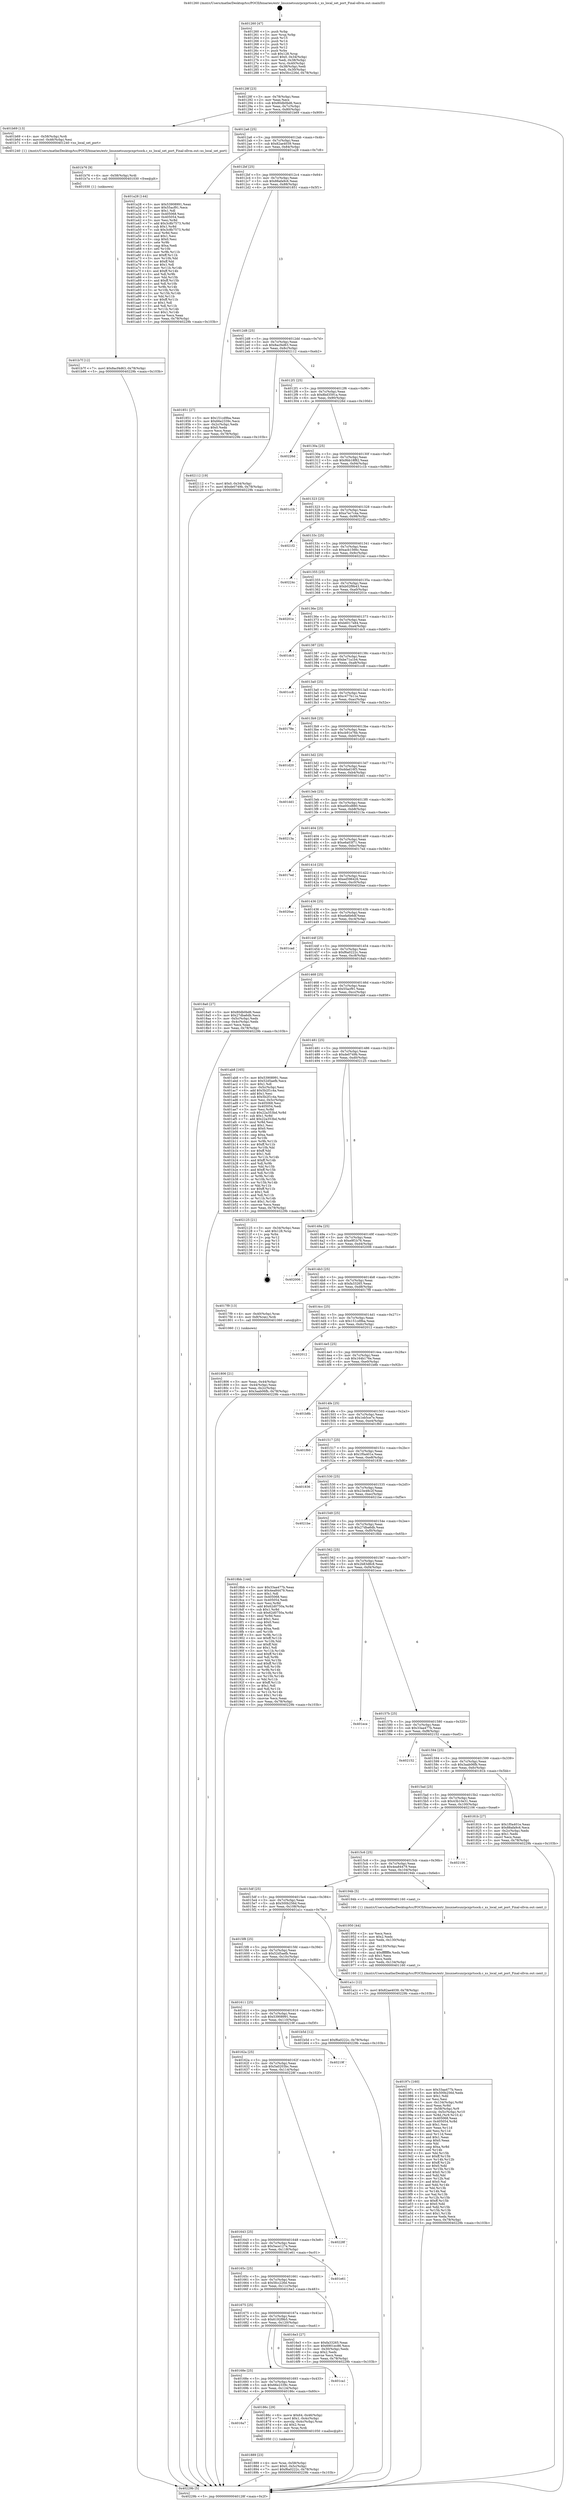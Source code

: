 digraph "0x401260" {
  label = "0x401260 (/mnt/c/Users/mathe/Desktop/tcc/POCII/binaries/extr_linuxnetsunrpcxprtsock.c_xs_local_set_port_Final-ollvm.out::main(0))"
  labelloc = "t"
  node[shape=record]

  Entry [label="",width=0.3,height=0.3,shape=circle,fillcolor=black,style=filled]
  "0x40128f" [label="{
     0x40128f [23]\l
     | [instrs]\l
     &nbsp;&nbsp;0x40128f \<+3\>: mov -0x78(%rbp),%eax\l
     &nbsp;&nbsp;0x401292 \<+2\>: mov %eax,%ecx\l
     &nbsp;&nbsp;0x401294 \<+6\>: sub $0x80db0bd6,%ecx\l
     &nbsp;&nbsp;0x40129a \<+3\>: mov %eax,-0x7c(%rbp)\l
     &nbsp;&nbsp;0x40129d \<+3\>: mov %ecx,-0x80(%rbp)\l
     &nbsp;&nbsp;0x4012a0 \<+6\>: je 0000000000401b69 \<main+0x909\>\l
  }"]
  "0x401b69" [label="{
     0x401b69 [13]\l
     | [instrs]\l
     &nbsp;&nbsp;0x401b69 \<+4\>: mov -0x58(%rbp),%rdi\l
     &nbsp;&nbsp;0x401b6d \<+4\>: movzwl -0x46(%rbp),%esi\l
     &nbsp;&nbsp;0x401b71 \<+5\>: call 0000000000401240 \<xs_local_set_port\>\l
     | [calls]\l
     &nbsp;&nbsp;0x401240 \{1\} (/mnt/c/Users/mathe/Desktop/tcc/POCII/binaries/extr_linuxnetsunrpcxprtsock.c_xs_local_set_port_Final-ollvm.out::xs_local_set_port)\l
  }"]
  "0x4012a6" [label="{
     0x4012a6 [25]\l
     | [instrs]\l
     &nbsp;&nbsp;0x4012a6 \<+5\>: jmp 00000000004012ab \<main+0x4b\>\l
     &nbsp;&nbsp;0x4012ab \<+3\>: mov -0x7c(%rbp),%eax\l
     &nbsp;&nbsp;0x4012ae \<+5\>: sub $0x82ae4039,%eax\l
     &nbsp;&nbsp;0x4012b3 \<+6\>: mov %eax,-0x84(%rbp)\l
     &nbsp;&nbsp;0x4012b9 \<+6\>: je 0000000000401a28 \<main+0x7c8\>\l
  }"]
  Exit [label="",width=0.3,height=0.3,shape=circle,fillcolor=black,style=filled,peripheries=2]
  "0x401a28" [label="{
     0x401a28 [144]\l
     | [instrs]\l
     &nbsp;&nbsp;0x401a28 \<+5\>: mov $0x53908991,%eax\l
     &nbsp;&nbsp;0x401a2d \<+5\>: mov $0x55acf91,%ecx\l
     &nbsp;&nbsp;0x401a32 \<+2\>: mov $0x1,%dl\l
     &nbsp;&nbsp;0x401a34 \<+7\>: mov 0x405068,%esi\l
     &nbsp;&nbsp;0x401a3b \<+7\>: mov 0x405054,%edi\l
     &nbsp;&nbsp;0x401a42 \<+3\>: mov %esi,%r8d\l
     &nbsp;&nbsp;0x401a45 \<+7\>: add $0x3c8b7573,%r8d\l
     &nbsp;&nbsp;0x401a4c \<+4\>: sub $0x1,%r8d\l
     &nbsp;&nbsp;0x401a50 \<+7\>: sub $0x3c8b7573,%r8d\l
     &nbsp;&nbsp;0x401a57 \<+4\>: imul %r8d,%esi\l
     &nbsp;&nbsp;0x401a5b \<+3\>: and $0x1,%esi\l
     &nbsp;&nbsp;0x401a5e \<+3\>: cmp $0x0,%esi\l
     &nbsp;&nbsp;0x401a61 \<+4\>: sete %r9b\l
     &nbsp;&nbsp;0x401a65 \<+3\>: cmp $0xa,%edi\l
     &nbsp;&nbsp;0x401a68 \<+4\>: setl %r10b\l
     &nbsp;&nbsp;0x401a6c \<+3\>: mov %r9b,%r11b\l
     &nbsp;&nbsp;0x401a6f \<+4\>: xor $0xff,%r11b\l
     &nbsp;&nbsp;0x401a73 \<+3\>: mov %r10b,%bl\l
     &nbsp;&nbsp;0x401a76 \<+3\>: xor $0xff,%bl\l
     &nbsp;&nbsp;0x401a79 \<+3\>: xor $0x1,%dl\l
     &nbsp;&nbsp;0x401a7c \<+3\>: mov %r11b,%r14b\l
     &nbsp;&nbsp;0x401a7f \<+4\>: and $0xff,%r14b\l
     &nbsp;&nbsp;0x401a83 \<+3\>: and %dl,%r9b\l
     &nbsp;&nbsp;0x401a86 \<+3\>: mov %bl,%r15b\l
     &nbsp;&nbsp;0x401a89 \<+4\>: and $0xff,%r15b\l
     &nbsp;&nbsp;0x401a8d \<+3\>: and %dl,%r10b\l
     &nbsp;&nbsp;0x401a90 \<+3\>: or %r9b,%r14b\l
     &nbsp;&nbsp;0x401a93 \<+3\>: or %r10b,%r15b\l
     &nbsp;&nbsp;0x401a96 \<+3\>: xor %r15b,%r14b\l
     &nbsp;&nbsp;0x401a99 \<+3\>: or %bl,%r11b\l
     &nbsp;&nbsp;0x401a9c \<+4\>: xor $0xff,%r11b\l
     &nbsp;&nbsp;0x401aa0 \<+3\>: or $0x1,%dl\l
     &nbsp;&nbsp;0x401aa3 \<+3\>: and %dl,%r11b\l
     &nbsp;&nbsp;0x401aa6 \<+3\>: or %r11b,%r14b\l
     &nbsp;&nbsp;0x401aa9 \<+4\>: test $0x1,%r14b\l
     &nbsp;&nbsp;0x401aad \<+3\>: cmovne %ecx,%eax\l
     &nbsp;&nbsp;0x401ab0 \<+3\>: mov %eax,-0x78(%rbp)\l
     &nbsp;&nbsp;0x401ab3 \<+5\>: jmp 000000000040229b \<main+0x103b\>\l
  }"]
  "0x4012bf" [label="{
     0x4012bf [25]\l
     | [instrs]\l
     &nbsp;&nbsp;0x4012bf \<+5\>: jmp 00000000004012c4 \<main+0x64\>\l
     &nbsp;&nbsp;0x4012c4 \<+3\>: mov -0x7c(%rbp),%eax\l
     &nbsp;&nbsp;0x4012c7 \<+5\>: sub $0x88afa9c6,%eax\l
     &nbsp;&nbsp;0x4012cc \<+6\>: mov %eax,-0x88(%rbp)\l
     &nbsp;&nbsp;0x4012d2 \<+6\>: je 0000000000401851 \<main+0x5f1\>\l
  }"]
  "0x401b7f" [label="{
     0x401b7f [12]\l
     | [instrs]\l
     &nbsp;&nbsp;0x401b7f \<+7\>: movl $0x8acf4d63,-0x78(%rbp)\l
     &nbsp;&nbsp;0x401b86 \<+5\>: jmp 000000000040229b \<main+0x103b\>\l
  }"]
  "0x401851" [label="{
     0x401851 [27]\l
     | [instrs]\l
     &nbsp;&nbsp;0x401851 \<+5\>: mov $0x151cd9ba,%eax\l
     &nbsp;&nbsp;0x401856 \<+5\>: mov $0x66e2339c,%ecx\l
     &nbsp;&nbsp;0x40185b \<+3\>: mov -0x2c(%rbp),%edx\l
     &nbsp;&nbsp;0x40185e \<+3\>: cmp $0x0,%edx\l
     &nbsp;&nbsp;0x401861 \<+3\>: cmove %ecx,%eax\l
     &nbsp;&nbsp;0x401864 \<+3\>: mov %eax,-0x78(%rbp)\l
     &nbsp;&nbsp;0x401867 \<+5\>: jmp 000000000040229b \<main+0x103b\>\l
  }"]
  "0x4012d8" [label="{
     0x4012d8 [25]\l
     | [instrs]\l
     &nbsp;&nbsp;0x4012d8 \<+5\>: jmp 00000000004012dd \<main+0x7d\>\l
     &nbsp;&nbsp;0x4012dd \<+3\>: mov -0x7c(%rbp),%eax\l
     &nbsp;&nbsp;0x4012e0 \<+5\>: sub $0x8acf4d63,%eax\l
     &nbsp;&nbsp;0x4012e5 \<+6\>: mov %eax,-0x8c(%rbp)\l
     &nbsp;&nbsp;0x4012eb \<+6\>: je 0000000000402112 \<main+0xeb2\>\l
  }"]
  "0x401b76" [label="{
     0x401b76 [9]\l
     | [instrs]\l
     &nbsp;&nbsp;0x401b76 \<+4\>: mov -0x58(%rbp),%rdi\l
     &nbsp;&nbsp;0x401b7a \<+5\>: call 0000000000401030 \<free@plt\>\l
     | [calls]\l
     &nbsp;&nbsp;0x401030 \{1\} (unknown)\l
  }"]
  "0x402112" [label="{
     0x402112 [19]\l
     | [instrs]\l
     &nbsp;&nbsp;0x402112 \<+7\>: movl $0x0,-0x34(%rbp)\l
     &nbsp;&nbsp;0x402119 \<+7\>: movl $0xde0749b,-0x78(%rbp)\l
     &nbsp;&nbsp;0x402120 \<+5\>: jmp 000000000040229b \<main+0x103b\>\l
  }"]
  "0x4012f1" [label="{
     0x4012f1 [25]\l
     | [instrs]\l
     &nbsp;&nbsp;0x4012f1 \<+5\>: jmp 00000000004012f6 \<main+0x96\>\l
     &nbsp;&nbsp;0x4012f6 \<+3\>: mov -0x7c(%rbp),%eax\l
     &nbsp;&nbsp;0x4012f9 \<+5\>: sub $0x8bd3591a,%eax\l
     &nbsp;&nbsp;0x4012fe \<+6\>: mov %eax,-0x90(%rbp)\l
     &nbsp;&nbsp;0x401304 \<+6\>: je 000000000040226d \<main+0x100d\>\l
  }"]
  "0x40197c" [label="{
     0x40197c [160]\l
     | [instrs]\l
     &nbsp;&nbsp;0x40197c \<+5\>: mov $0x33aa477b,%ecx\l
     &nbsp;&nbsp;0x401981 \<+5\>: mov $0x500b256d,%edx\l
     &nbsp;&nbsp;0x401986 \<+3\>: mov $0x1,%dil\l
     &nbsp;&nbsp;0x401989 \<+2\>: xor %esi,%esi\l
     &nbsp;&nbsp;0x40198b \<+7\>: mov -0x134(%rbp),%r8d\l
     &nbsp;&nbsp;0x401992 \<+4\>: imul %eax,%r8d\l
     &nbsp;&nbsp;0x401996 \<+4\>: mov -0x58(%rbp),%r9\l
     &nbsp;&nbsp;0x40199a \<+4\>: movslq -0x5c(%rbp),%r10\l
     &nbsp;&nbsp;0x40199e \<+4\>: mov %r8d,(%r9,%r10,4)\l
     &nbsp;&nbsp;0x4019a2 \<+7\>: mov 0x405068,%eax\l
     &nbsp;&nbsp;0x4019a9 \<+8\>: mov 0x405054,%r8d\l
     &nbsp;&nbsp;0x4019b1 \<+3\>: sub $0x1,%esi\l
     &nbsp;&nbsp;0x4019b4 \<+3\>: mov %eax,%r11d\l
     &nbsp;&nbsp;0x4019b7 \<+3\>: add %esi,%r11d\l
     &nbsp;&nbsp;0x4019ba \<+4\>: imul %r11d,%eax\l
     &nbsp;&nbsp;0x4019be \<+3\>: and $0x1,%eax\l
     &nbsp;&nbsp;0x4019c1 \<+3\>: cmp $0x0,%eax\l
     &nbsp;&nbsp;0x4019c4 \<+3\>: sete %bl\l
     &nbsp;&nbsp;0x4019c7 \<+4\>: cmp $0xa,%r8d\l
     &nbsp;&nbsp;0x4019cb \<+4\>: setl %r14b\l
     &nbsp;&nbsp;0x4019cf \<+3\>: mov %bl,%r15b\l
     &nbsp;&nbsp;0x4019d2 \<+4\>: xor $0xff,%r15b\l
     &nbsp;&nbsp;0x4019d6 \<+3\>: mov %r14b,%r12b\l
     &nbsp;&nbsp;0x4019d9 \<+4\>: xor $0xff,%r12b\l
     &nbsp;&nbsp;0x4019dd \<+4\>: xor $0x0,%dil\l
     &nbsp;&nbsp;0x4019e1 \<+3\>: mov %r15b,%r13b\l
     &nbsp;&nbsp;0x4019e4 \<+4\>: and $0x0,%r13b\l
     &nbsp;&nbsp;0x4019e8 \<+3\>: and %dil,%bl\l
     &nbsp;&nbsp;0x4019eb \<+3\>: mov %r12b,%al\l
     &nbsp;&nbsp;0x4019ee \<+2\>: and $0x0,%al\l
     &nbsp;&nbsp;0x4019f0 \<+3\>: and %dil,%r14b\l
     &nbsp;&nbsp;0x4019f3 \<+3\>: or %bl,%r13b\l
     &nbsp;&nbsp;0x4019f6 \<+3\>: or %r14b,%al\l
     &nbsp;&nbsp;0x4019f9 \<+3\>: xor %al,%r13b\l
     &nbsp;&nbsp;0x4019fc \<+3\>: or %r12b,%r15b\l
     &nbsp;&nbsp;0x4019ff \<+4\>: xor $0xff,%r15b\l
     &nbsp;&nbsp;0x401a03 \<+4\>: or $0x0,%dil\l
     &nbsp;&nbsp;0x401a07 \<+3\>: and %dil,%r15b\l
     &nbsp;&nbsp;0x401a0a \<+3\>: or %r15b,%r13b\l
     &nbsp;&nbsp;0x401a0d \<+4\>: test $0x1,%r13b\l
     &nbsp;&nbsp;0x401a11 \<+3\>: cmovne %edx,%ecx\l
     &nbsp;&nbsp;0x401a14 \<+3\>: mov %ecx,-0x78(%rbp)\l
     &nbsp;&nbsp;0x401a17 \<+5\>: jmp 000000000040229b \<main+0x103b\>\l
  }"]
  "0x40226d" [label="{
     0x40226d\l
  }", style=dashed]
  "0x40130a" [label="{
     0x40130a [25]\l
     | [instrs]\l
     &nbsp;&nbsp;0x40130a \<+5\>: jmp 000000000040130f \<main+0xaf\>\l
     &nbsp;&nbsp;0x40130f \<+3\>: mov -0x7c(%rbp),%eax\l
     &nbsp;&nbsp;0x401312 \<+5\>: sub $0x9bb18f82,%eax\l
     &nbsp;&nbsp;0x401317 \<+6\>: mov %eax,-0x94(%rbp)\l
     &nbsp;&nbsp;0x40131d \<+6\>: je 0000000000401c1b \<main+0x9bb\>\l
  }"]
  "0x401950" [label="{
     0x401950 [44]\l
     | [instrs]\l
     &nbsp;&nbsp;0x401950 \<+2\>: xor %ecx,%ecx\l
     &nbsp;&nbsp;0x401952 \<+5\>: mov $0x2,%edx\l
     &nbsp;&nbsp;0x401957 \<+6\>: mov %edx,-0x130(%rbp)\l
     &nbsp;&nbsp;0x40195d \<+1\>: cltd\l
     &nbsp;&nbsp;0x40195e \<+6\>: mov -0x130(%rbp),%esi\l
     &nbsp;&nbsp;0x401964 \<+2\>: idiv %esi\l
     &nbsp;&nbsp;0x401966 \<+6\>: imul $0xfffffffe,%edx,%edx\l
     &nbsp;&nbsp;0x40196c \<+3\>: sub $0x1,%ecx\l
     &nbsp;&nbsp;0x40196f \<+2\>: sub %ecx,%edx\l
     &nbsp;&nbsp;0x401971 \<+6\>: mov %edx,-0x134(%rbp)\l
     &nbsp;&nbsp;0x401977 \<+5\>: call 0000000000401160 \<next_i\>\l
     | [calls]\l
     &nbsp;&nbsp;0x401160 \{1\} (/mnt/c/Users/mathe/Desktop/tcc/POCII/binaries/extr_linuxnetsunrpcxprtsock.c_xs_local_set_port_Final-ollvm.out::next_i)\l
  }"]
  "0x401c1b" [label="{
     0x401c1b\l
  }", style=dashed]
  "0x401323" [label="{
     0x401323 [25]\l
     | [instrs]\l
     &nbsp;&nbsp;0x401323 \<+5\>: jmp 0000000000401328 \<main+0xc8\>\l
     &nbsp;&nbsp;0x401328 \<+3\>: mov -0x7c(%rbp),%eax\l
     &nbsp;&nbsp;0x40132b \<+5\>: sub $0xa7ec7c4a,%eax\l
     &nbsp;&nbsp;0x401330 \<+6\>: mov %eax,-0x98(%rbp)\l
     &nbsp;&nbsp;0x401336 \<+6\>: je 00000000004021f2 \<main+0xf92\>\l
  }"]
  "0x401889" [label="{
     0x401889 [23]\l
     | [instrs]\l
     &nbsp;&nbsp;0x401889 \<+4\>: mov %rax,-0x58(%rbp)\l
     &nbsp;&nbsp;0x40188d \<+7\>: movl $0x0,-0x5c(%rbp)\l
     &nbsp;&nbsp;0x401894 \<+7\>: movl $0xf6a0222c,-0x78(%rbp)\l
     &nbsp;&nbsp;0x40189b \<+5\>: jmp 000000000040229b \<main+0x103b\>\l
  }"]
  "0x4021f2" [label="{
     0x4021f2\l
  }", style=dashed]
  "0x40133c" [label="{
     0x40133c [25]\l
     | [instrs]\l
     &nbsp;&nbsp;0x40133c \<+5\>: jmp 0000000000401341 \<main+0xe1\>\l
     &nbsp;&nbsp;0x401341 \<+3\>: mov -0x7c(%rbp),%eax\l
     &nbsp;&nbsp;0x401344 \<+5\>: sub $0xacb1566c,%eax\l
     &nbsp;&nbsp;0x401349 \<+6\>: mov %eax,-0x9c(%rbp)\l
     &nbsp;&nbsp;0x40134f \<+6\>: je 000000000040224c \<main+0xfec\>\l
  }"]
  "0x4016a7" [label="{
     0x4016a7\l
  }", style=dashed]
  "0x40224c" [label="{
     0x40224c\l
  }", style=dashed]
  "0x401355" [label="{
     0x401355 [25]\l
     | [instrs]\l
     &nbsp;&nbsp;0x401355 \<+5\>: jmp 000000000040135a \<main+0xfa\>\l
     &nbsp;&nbsp;0x40135a \<+3\>: mov -0x7c(%rbp),%eax\l
     &nbsp;&nbsp;0x40135d \<+5\>: sub $0xb02f9b43,%eax\l
     &nbsp;&nbsp;0x401362 \<+6\>: mov %eax,-0xa0(%rbp)\l
     &nbsp;&nbsp;0x401368 \<+6\>: je 000000000040201e \<main+0xdbe\>\l
  }"]
  "0x40186c" [label="{
     0x40186c [29]\l
     | [instrs]\l
     &nbsp;&nbsp;0x40186c \<+6\>: movw $0x64,-0x46(%rbp)\l
     &nbsp;&nbsp;0x401872 \<+7\>: movl $0x1,-0x4c(%rbp)\l
     &nbsp;&nbsp;0x401879 \<+4\>: movslq -0x4c(%rbp),%rax\l
     &nbsp;&nbsp;0x40187d \<+4\>: shl $0x2,%rax\l
     &nbsp;&nbsp;0x401881 \<+3\>: mov %rax,%rdi\l
     &nbsp;&nbsp;0x401884 \<+5\>: call 0000000000401050 \<malloc@plt\>\l
     | [calls]\l
     &nbsp;&nbsp;0x401050 \{1\} (unknown)\l
  }"]
  "0x40201e" [label="{
     0x40201e\l
  }", style=dashed]
  "0x40136e" [label="{
     0x40136e [25]\l
     | [instrs]\l
     &nbsp;&nbsp;0x40136e \<+5\>: jmp 0000000000401373 \<main+0x113\>\l
     &nbsp;&nbsp;0x401373 \<+3\>: mov -0x7c(%rbp),%eax\l
     &nbsp;&nbsp;0x401376 \<+5\>: sub $0xb6017e84,%eax\l
     &nbsp;&nbsp;0x40137b \<+6\>: mov %eax,-0xa4(%rbp)\l
     &nbsp;&nbsp;0x401381 \<+6\>: je 0000000000401dc5 \<main+0xb65\>\l
  }"]
  "0x40168e" [label="{
     0x40168e [25]\l
     | [instrs]\l
     &nbsp;&nbsp;0x40168e \<+5\>: jmp 0000000000401693 \<main+0x433\>\l
     &nbsp;&nbsp;0x401693 \<+3\>: mov -0x7c(%rbp),%eax\l
     &nbsp;&nbsp;0x401696 \<+5\>: sub $0x66e2339c,%eax\l
     &nbsp;&nbsp;0x40169b \<+6\>: mov %eax,-0x124(%rbp)\l
     &nbsp;&nbsp;0x4016a1 \<+6\>: je 000000000040186c \<main+0x60c\>\l
  }"]
  "0x401dc5" [label="{
     0x401dc5\l
  }", style=dashed]
  "0x401387" [label="{
     0x401387 [25]\l
     | [instrs]\l
     &nbsp;&nbsp;0x401387 \<+5\>: jmp 000000000040138c \<main+0x12c\>\l
     &nbsp;&nbsp;0x40138c \<+3\>: mov -0x7c(%rbp),%eax\l
     &nbsp;&nbsp;0x40138f \<+5\>: sub $0xbe71a1b4,%eax\l
     &nbsp;&nbsp;0x401394 \<+6\>: mov %eax,-0xa8(%rbp)\l
     &nbsp;&nbsp;0x40139a \<+6\>: je 0000000000401cc8 \<main+0xa68\>\l
  }"]
  "0x401ca1" [label="{
     0x401ca1\l
  }", style=dashed]
  "0x401cc8" [label="{
     0x401cc8\l
  }", style=dashed]
  "0x4013a0" [label="{
     0x4013a0 [25]\l
     | [instrs]\l
     &nbsp;&nbsp;0x4013a0 \<+5\>: jmp 00000000004013a5 \<main+0x145\>\l
     &nbsp;&nbsp;0x4013a5 \<+3\>: mov -0x7c(%rbp),%eax\l
     &nbsp;&nbsp;0x4013a8 \<+5\>: sub $0xc477b11e,%eax\l
     &nbsp;&nbsp;0x4013ad \<+6\>: mov %eax,-0xac(%rbp)\l
     &nbsp;&nbsp;0x4013b3 \<+6\>: je 000000000040178e \<main+0x52e\>\l
  }"]
  "0x401806" [label="{
     0x401806 [21]\l
     | [instrs]\l
     &nbsp;&nbsp;0x401806 \<+3\>: mov %eax,-0x44(%rbp)\l
     &nbsp;&nbsp;0x401809 \<+3\>: mov -0x44(%rbp),%eax\l
     &nbsp;&nbsp;0x40180c \<+3\>: mov %eax,-0x2c(%rbp)\l
     &nbsp;&nbsp;0x40180f \<+7\>: movl $0x3aab06fb,-0x78(%rbp)\l
     &nbsp;&nbsp;0x401816 \<+5\>: jmp 000000000040229b \<main+0x103b\>\l
  }"]
  "0x40178e" [label="{
     0x40178e\l
  }", style=dashed]
  "0x4013b9" [label="{
     0x4013b9 [25]\l
     | [instrs]\l
     &nbsp;&nbsp;0x4013b9 \<+5\>: jmp 00000000004013be \<main+0x15e\>\l
     &nbsp;&nbsp;0x4013be \<+3\>: mov -0x7c(%rbp),%eax\l
     &nbsp;&nbsp;0x4013c1 \<+5\>: sub $0xcb91e76b,%eax\l
     &nbsp;&nbsp;0x4013c6 \<+6\>: mov %eax,-0xb0(%rbp)\l
     &nbsp;&nbsp;0x4013cc \<+6\>: je 0000000000401d20 \<main+0xac0\>\l
  }"]
  "0x401260" [label="{
     0x401260 [47]\l
     | [instrs]\l
     &nbsp;&nbsp;0x401260 \<+1\>: push %rbp\l
     &nbsp;&nbsp;0x401261 \<+3\>: mov %rsp,%rbp\l
     &nbsp;&nbsp;0x401264 \<+2\>: push %r15\l
     &nbsp;&nbsp;0x401266 \<+2\>: push %r14\l
     &nbsp;&nbsp;0x401268 \<+2\>: push %r13\l
     &nbsp;&nbsp;0x40126a \<+2\>: push %r12\l
     &nbsp;&nbsp;0x40126c \<+1\>: push %rbx\l
     &nbsp;&nbsp;0x40126d \<+7\>: sub $0x128,%rsp\l
     &nbsp;&nbsp;0x401274 \<+7\>: movl $0x0,-0x34(%rbp)\l
     &nbsp;&nbsp;0x40127b \<+3\>: mov %edi,-0x38(%rbp)\l
     &nbsp;&nbsp;0x40127e \<+4\>: mov %rsi,-0x40(%rbp)\l
     &nbsp;&nbsp;0x401282 \<+3\>: mov -0x38(%rbp),%edi\l
     &nbsp;&nbsp;0x401285 \<+3\>: mov %edi,-0x30(%rbp)\l
     &nbsp;&nbsp;0x401288 \<+7\>: movl $0x5fcc226d,-0x78(%rbp)\l
  }"]
  "0x401d20" [label="{
     0x401d20\l
  }", style=dashed]
  "0x4013d2" [label="{
     0x4013d2 [25]\l
     | [instrs]\l
     &nbsp;&nbsp;0x4013d2 \<+5\>: jmp 00000000004013d7 \<main+0x177\>\l
     &nbsp;&nbsp;0x4013d7 \<+3\>: mov -0x7c(%rbp),%eax\l
     &nbsp;&nbsp;0x4013da \<+5\>: sub $0xddad16f3,%eax\l
     &nbsp;&nbsp;0x4013df \<+6\>: mov %eax,-0xb4(%rbp)\l
     &nbsp;&nbsp;0x4013e5 \<+6\>: je 0000000000401dd1 \<main+0xb71\>\l
  }"]
  "0x40229b" [label="{
     0x40229b [5]\l
     | [instrs]\l
     &nbsp;&nbsp;0x40229b \<+5\>: jmp 000000000040128f \<main+0x2f\>\l
  }"]
  "0x401dd1" [label="{
     0x401dd1\l
  }", style=dashed]
  "0x4013eb" [label="{
     0x4013eb [25]\l
     | [instrs]\l
     &nbsp;&nbsp;0x4013eb \<+5\>: jmp 00000000004013f0 \<main+0x190\>\l
     &nbsp;&nbsp;0x4013f0 \<+3\>: mov -0x7c(%rbp),%eax\l
     &nbsp;&nbsp;0x4013f3 \<+5\>: sub $0xe00cd880,%eax\l
     &nbsp;&nbsp;0x4013f8 \<+6\>: mov %eax,-0xb8(%rbp)\l
     &nbsp;&nbsp;0x4013fe \<+6\>: je 000000000040213a \<main+0xeda\>\l
  }"]
  "0x401675" [label="{
     0x401675 [25]\l
     | [instrs]\l
     &nbsp;&nbsp;0x401675 \<+5\>: jmp 000000000040167a \<main+0x41a\>\l
     &nbsp;&nbsp;0x40167a \<+3\>: mov -0x7c(%rbp),%eax\l
     &nbsp;&nbsp;0x40167d \<+5\>: sub $0x6192f9b5,%eax\l
     &nbsp;&nbsp;0x401682 \<+6\>: mov %eax,-0x120(%rbp)\l
     &nbsp;&nbsp;0x401688 \<+6\>: je 0000000000401ca1 \<main+0xa41\>\l
  }"]
  "0x40213a" [label="{
     0x40213a\l
  }", style=dashed]
  "0x401404" [label="{
     0x401404 [25]\l
     | [instrs]\l
     &nbsp;&nbsp;0x401404 \<+5\>: jmp 0000000000401409 \<main+0x1a9\>\l
     &nbsp;&nbsp;0x401409 \<+3\>: mov -0x7c(%rbp),%eax\l
     &nbsp;&nbsp;0x40140c \<+5\>: sub $0xe6a03f71,%eax\l
     &nbsp;&nbsp;0x401411 \<+6\>: mov %eax,-0xbc(%rbp)\l
     &nbsp;&nbsp;0x401417 \<+6\>: je 00000000004017ed \<main+0x58d\>\l
  }"]
  "0x4016e3" [label="{
     0x4016e3 [27]\l
     | [instrs]\l
     &nbsp;&nbsp;0x4016e3 \<+5\>: mov $0xfa33265,%eax\l
     &nbsp;&nbsp;0x4016e8 \<+5\>: mov $0x6901ec86,%ecx\l
     &nbsp;&nbsp;0x4016ed \<+3\>: mov -0x30(%rbp),%edx\l
     &nbsp;&nbsp;0x4016f0 \<+3\>: cmp $0x2,%edx\l
     &nbsp;&nbsp;0x4016f3 \<+3\>: cmovne %ecx,%eax\l
     &nbsp;&nbsp;0x4016f6 \<+3\>: mov %eax,-0x78(%rbp)\l
     &nbsp;&nbsp;0x4016f9 \<+5\>: jmp 000000000040229b \<main+0x103b\>\l
  }"]
  "0x4017ed" [label="{
     0x4017ed\l
  }", style=dashed]
  "0x40141d" [label="{
     0x40141d [25]\l
     | [instrs]\l
     &nbsp;&nbsp;0x40141d \<+5\>: jmp 0000000000401422 \<main+0x1c2\>\l
     &nbsp;&nbsp;0x401422 \<+3\>: mov -0x7c(%rbp),%eax\l
     &nbsp;&nbsp;0x401425 \<+5\>: sub $0xed596426,%eax\l
     &nbsp;&nbsp;0x40142a \<+6\>: mov %eax,-0xc0(%rbp)\l
     &nbsp;&nbsp;0x401430 \<+6\>: je 00000000004020ae \<main+0xe4e\>\l
  }"]
  "0x40165c" [label="{
     0x40165c [25]\l
     | [instrs]\l
     &nbsp;&nbsp;0x40165c \<+5\>: jmp 0000000000401661 \<main+0x401\>\l
     &nbsp;&nbsp;0x401661 \<+3\>: mov -0x7c(%rbp),%eax\l
     &nbsp;&nbsp;0x401664 \<+5\>: sub $0x5fcc226d,%eax\l
     &nbsp;&nbsp;0x401669 \<+6\>: mov %eax,-0x11c(%rbp)\l
     &nbsp;&nbsp;0x40166f \<+6\>: je 00000000004016e3 \<main+0x483\>\l
  }"]
  "0x4020ae" [label="{
     0x4020ae\l
  }", style=dashed]
  "0x401436" [label="{
     0x401436 [25]\l
     | [instrs]\l
     &nbsp;&nbsp;0x401436 \<+5\>: jmp 000000000040143b \<main+0x1db\>\l
     &nbsp;&nbsp;0x40143b \<+3\>: mov -0x7c(%rbp),%eax\l
     &nbsp;&nbsp;0x40143e \<+5\>: sub $0xefa6b6df,%eax\l
     &nbsp;&nbsp;0x401443 \<+6\>: mov %eax,-0xc4(%rbp)\l
     &nbsp;&nbsp;0x401449 \<+6\>: je 0000000000401cad \<main+0xa4d\>\l
  }"]
  "0x401e61" [label="{
     0x401e61\l
  }", style=dashed]
  "0x401cad" [label="{
     0x401cad\l
  }", style=dashed]
  "0x40144f" [label="{
     0x40144f [25]\l
     | [instrs]\l
     &nbsp;&nbsp;0x40144f \<+5\>: jmp 0000000000401454 \<main+0x1f4\>\l
     &nbsp;&nbsp;0x401454 \<+3\>: mov -0x7c(%rbp),%eax\l
     &nbsp;&nbsp;0x401457 \<+5\>: sub $0xf6a0222c,%eax\l
     &nbsp;&nbsp;0x40145c \<+6\>: mov %eax,-0xc8(%rbp)\l
     &nbsp;&nbsp;0x401462 \<+6\>: je 00000000004018a0 \<main+0x640\>\l
  }"]
  "0x401643" [label="{
     0x401643 [25]\l
     | [instrs]\l
     &nbsp;&nbsp;0x401643 \<+5\>: jmp 0000000000401648 \<main+0x3e8\>\l
     &nbsp;&nbsp;0x401648 \<+3\>: mov -0x7c(%rbp),%eax\l
     &nbsp;&nbsp;0x40164b \<+5\>: sub $0x5ace127e,%eax\l
     &nbsp;&nbsp;0x401650 \<+6\>: mov %eax,-0x118(%rbp)\l
     &nbsp;&nbsp;0x401656 \<+6\>: je 0000000000401e61 \<main+0xc01\>\l
  }"]
  "0x4018a0" [label="{
     0x4018a0 [27]\l
     | [instrs]\l
     &nbsp;&nbsp;0x4018a0 \<+5\>: mov $0x80db0bd6,%eax\l
     &nbsp;&nbsp;0x4018a5 \<+5\>: mov $0x27dba6db,%ecx\l
     &nbsp;&nbsp;0x4018aa \<+3\>: mov -0x5c(%rbp),%edx\l
     &nbsp;&nbsp;0x4018ad \<+3\>: cmp -0x4c(%rbp),%edx\l
     &nbsp;&nbsp;0x4018b0 \<+3\>: cmovl %ecx,%eax\l
     &nbsp;&nbsp;0x4018b3 \<+3\>: mov %eax,-0x78(%rbp)\l
     &nbsp;&nbsp;0x4018b6 \<+5\>: jmp 000000000040229b \<main+0x103b\>\l
  }"]
  "0x401468" [label="{
     0x401468 [25]\l
     | [instrs]\l
     &nbsp;&nbsp;0x401468 \<+5\>: jmp 000000000040146d \<main+0x20d\>\l
     &nbsp;&nbsp;0x40146d \<+3\>: mov -0x7c(%rbp),%eax\l
     &nbsp;&nbsp;0x401470 \<+5\>: sub $0x55acf91,%eax\l
     &nbsp;&nbsp;0x401475 \<+6\>: mov %eax,-0xcc(%rbp)\l
     &nbsp;&nbsp;0x40147b \<+6\>: je 0000000000401ab8 \<main+0x858\>\l
  }"]
  "0x40228f" [label="{
     0x40228f\l
  }", style=dashed]
  "0x401ab8" [label="{
     0x401ab8 [165]\l
     | [instrs]\l
     &nbsp;&nbsp;0x401ab8 \<+5\>: mov $0x53908991,%eax\l
     &nbsp;&nbsp;0x401abd \<+5\>: mov $0x52d5aefb,%ecx\l
     &nbsp;&nbsp;0x401ac2 \<+2\>: mov $0x1,%dl\l
     &nbsp;&nbsp;0x401ac4 \<+3\>: mov -0x5c(%rbp),%esi\l
     &nbsp;&nbsp;0x401ac7 \<+6\>: add $0x5b2f1c4a,%esi\l
     &nbsp;&nbsp;0x401acd \<+3\>: add $0x1,%esi\l
     &nbsp;&nbsp;0x401ad0 \<+6\>: sub $0x5b2f1c4a,%esi\l
     &nbsp;&nbsp;0x401ad6 \<+3\>: mov %esi,-0x5c(%rbp)\l
     &nbsp;&nbsp;0x401ad9 \<+7\>: mov 0x405068,%esi\l
     &nbsp;&nbsp;0x401ae0 \<+7\>: mov 0x405054,%edi\l
     &nbsp;&nbsp;0x401ae7 \<+3\>: mov %esi,%r8d\l
     &nbsp;&nbsp;0x401aea \<+7\>: sub $0x22a353bd,%r8d\l
     &nbsp;&nbsp;0x401af1 \<+4\>: sub $0x1,%r8d\l
     &nbsp;&nbsp;0x401af5 \<+7\>: add $0x22a353bd,%r8d\l
     &nbsp;&nbsp;0x401afc \<+4\>: imul %r8d,%esi\l
     &nbsp;&nbsp;0x401b00 \<+3\>: and $0x1,%esi\l
     &nbsp;&nbsp;0x401b03 \<+3\>: cmp $0x0,%esi\l
     &nbsp;&nbsp;0x401b06 \<+4\>: sete %r9b\l
     &nbsp;&nbsp;0x401b0a \<+3\>: cmp $0xa,%edi\l
     &nbsp;&nbsp;0x401b0d \<+4\>: setl %r10b\l
     &nbsp;&nbsp;0x401b11 \<+3\>: mov %r9b,%r11b\l
     &nbsp;&nbsp;0x401b14 \<+4\>: xor $0xff,%r11b\l
     &nbsp;&nbsp;0x401b18 \<+3\>: mov %r10b,%bl\l
     &nbsp;&nbsp;0x401b1b \<+3\>: xor $0xff,%bl\l
     &nbsp;&nbsp;0x401b1e \<+3\>: xor $0x1,%dl\l
     &nbsp;&nbsp;0x401b21 \<+3\>: mov %r11b,%r14b\l
     &nbsp;&nbsp;0x401b24 \<+4\>: and $0xff,%r14b\l
     &nbsp;&nbsp;0x401b28 \<+3\>: and %dl,%r9b\l
     &nbsp;&nbsp;0x401b2b \<+3\>: mov %bl,%r15b\l
     &nbsp;&nbsp;0x401b2e \<+4\>: and $0xff,%r15b\l
     &nbsp;&nbsp;0x401b32 \<+3\>: and %dl,%r10b\l
     &nbsp;&nbsp;0x401b35 \<+3\>: or %r9b,%r14b\l
     &nbsp;&nbsp;0x401b38 \<+3\>: or %r10b,%r15b\l
     &nbsp;&nbsp;0x401b3b \<+3\>: xor %r15b,%r14b\l
     &nbsp;&nbsp;0x401b3e \<+3\>: or %bl,%r11b\l
     &nbsp;&nbsp;0x401b41 \<+4\>: xor $0xff,%r11b\l
     &nbsp;&nbsp;0x401b45 \<+3\>: or $0x1,%dl\l
     &nbsp;&nbsp;0x401b48 \<+3\>: and %dl,%r11b\l
     &nbsp;&nbsp;0x401b4b \<+3\>: or %r11b,%r14b\l
     &nbsp;&nbsp;0x401b4e \<+4\>: test $0x1,%r14b\l
     &nbsp;&nbsp;0x401b52 \<+3\>: cmovne %ecx,%eax\l
     &nbsp;&nbsp;0x401b55 \<+3\>: mov %eax,-0x78(%rbp)\l
     &nbsp;&nbsp;0x401b58 \<+5\>: jmp 000000000040229b \<main+0x103b\>\l
  }"]
  "0x401481" [label="{
     0x401481 [25]\l
     | [instrs]\l
     &nbsp;&nbsp;0x401481 \<+5\>: jmp 0000000000401486 \<main+0x226\>\l
     &nbsp;&nbsp;0x401486 \<+3\>: mov -0x7c(%rbp),%eax\l
     &nbsp;&nbsp;0x401489 \<+5\>: sub $0xde0749b,%eax\l
     &nbsp;&nbsp;0x40148e \<+6\>: mov %eax,-0xd0(%rbp)\l
     &nbsp;&nbsp;0x401494 \<+6\>: je 0000000000402125 \<main+0xec5\>\l
  }"]
  "0x40162a" [label="{
     0x40162a [25]\l
     | [instrs]\l
     &nbsp;&nbsp;0x40162a \<+5\>: jmp 000000000040162f \<main+0x3cf\>\l
     &nbsp;&nbsp;0x40162f \<+3\>: mov -0x7c(%rbp),%eax\l
     &nbsp;&nbsp;0x401632 \<+5\>: sub $0x5a0203bc,%eax\l
     &nbsp;&nbsp;0x401637 \<+6\>: mov %eax,-0x114(%rbp)\l
     &nbsp;&nbsp;0x40163d \<+6\>: je 000000000040228f \<main+0x102f\>\l
  }"]
  "0x402125" [label="{
     0x402125 [21]\l
     | [instrs]\l
     &nbsp;&nbsp;0x402125 \<+3\>: mov -0x34(%rbp),%eax\l
     &nbsp;&nbsp;0x402128 \<+7\>: add $0x128,%rsp\l
     &nbsp;&nbsp;0x40212f \<+1\>: pop %rbx\l
     &nbsp;&nbsp;0x402130 \<+2\>: pop %r12\l
     &nbsp;&nbsp;0x402132 \<+2\>: pop %r13\l
     &nbsp;&nbsp;0x402134 \<+2\>: pop %r14\l
     &nbsp;&nbsp;0x402136 \<+2\>: pop %r15\l
     &nbsp;&nbsp;0x402138 \<+1\>: pop %rbp\l
     &nbsp;&nbsp;0x402139 \<+1\>: ret\l
  }"]
  "0x40149a" [label="{
     0x40149a [25]\l
     | [instrs]\l
     &nbsp;&nbsp;0x40149a \<+5\>: jmp 000000000040149f \<main+0x23f\>\l
     &nbsp;&nbsp;0x40149f \<+3\>: mov -0x7c(%rbp),%eax\l
     &nbsp;&nbsp;0x4014a2 \<+5\>: sub $0xe9f1b76,%eax\l
     &nbsp;&nbsp;0x4014a7 \<+6\>: mov %eax,-0xd4(%rbp)\l
     &nbsp;&nbsp;0x4014ad \<+6\>: je 0000000000402006 \<main+0xda6\>\l
  }"]
  "0x40219f" [label="{
     0x40219f\l
  }", style=dashed]
  "0x402006" [label="{
     0x402006\l
  }", style=dashed]
  "0x4014b3" [label="{
     0x4014b3 [25]\l
     | [instrs]\l
     &nbsp;&nbsp;0x4014b3 \<+5\>: jmp 00000000004014b8 \<main+0x258\>\l
     &nbsp;&nbsp;0x4014b8 \<+3\>: mov -0x7c(%rbp),%eax\l
     &nbsp;&nbsp;0x4014bb \<+5\>: sub $0xfa33265,%eax\l
     &nbsp;&nbsp;0x4014c0 \<+6\>: mov %eax,-0xd8(%rbp)\l
     &nbsp;&nbsp;0x4014c6 \<+6\>: je 00000000004017f9 \<main+0x599\>\l
  }"]
  "0x401611" [label="{
     0x401611 [25]\l
     | [instrs]\l
     &nbsp;&nbsp;0x401611 \<+5\>: jmp 0000000000401616 \<main+0x3b6\>\l
     &nbsp;&nbsp;0x401616 \<+3\>: mov -0x7c(%rbp),%eax\l
     &nbsp;&nbsp;0x401619 \<+5\>: sub $0x53908991,%eax\l
     &nbsp;&nbsp;0x40161e \<+6\>: mov %eax,-0x110(%rbp)\l
     &nbsp;&nbsp;0x401624 \<+6\>: je 000000000040219f \<main+0xf3f\>\l
  }"]
  "0x4017f9" [label="{
     0x4017f9 [13]\l
     | [instrs]\l
     &nbsp;&nbsp;0x4017f9 \<+4\>: mov -0x40(%rbp),%rax\l
     &nbsp;&nbsp;0x4017fd \<+4\>: mov 0x8(%rax),%rdi\l
     &nbsp;&nbsp;0x401801 \<+5\>: call 0000000000401060 \<atoi@plt\>\l
     | [calls]\l
     &nbsp;&nbsp;0x401060 \{1\} (unknown)\l
  }"]
  "0x4014cc" [label="{
     0x4014cc [25]\l
     | [instrs]\l
     &nbsp;&nbsp;0x4014cc \<+5\>: jmp 00000000004014d1 \<main+0x271\>\l
     &nbsp;&nbsp;0x4014d1 \<+3\>: mov -0x7c(%rbp),%eax\l
     &nbsp;&nbsp;0x4014d4 \<+5\>: sub $0x151cd9ba,%eax\l
     &nbsp;&nbsp;0x4014d9 \<+6\>: mov %eax,-0xdc(%rbp)\l
     &nbsp;&nbsp;0x4014df \<+6\>: je 0000000000402012 \<main+0xdb2\>\l
  }"]
  "0x401b5d" [label="{
     0x401b5d [12]\l
     | [instrs]\l
     &nbsp;&nbsp;0x401b5d \<+7\>: movl $0xf6a0222c,-0x78(%rbp)\l
     &nbsp;&nbsp;0x401b64 \<+5\>: jmp 000000000040229b \<main+0x103b\>\l
  }"]
  "0x402012" [label="{
     0x402012\l
  }", style=dashed]
  "0x4014e5" [label="{
     0x4014e5 [25]\l
     | [instrs]\l
     &nbsp;&nbsp;0x4014e5 \<+5\>: jmp 00000000004014ea \<main+0x28a\>\l
     &nbsp;&nbsp;0x4014ea \<+3\>: mov -0x7c(%rbp),%eax\l
     &nbsp;&nbsp;0x4014ed \<+5\>: sub $0x164b176e,%eax\l
     &nbsp;&nbsp;0x4014f2 \<+6\>: mov %eax,-0xe0(%rbp)\l
     &nbsp;&nbsp;0x4014f8 \<+6\>: je 0000000000401b8b \<main+0x92b\>\l
  }"]
  "0x4015f8" [label="{
     0x4015f8 [25]\l
     | [instrs]\l
     &nbsp;&nbsp;0x4015f8 \<+5\>: jmp 00000000004015fd \<main+0x39d\>\l
     &nbsp;&nbsp;0x4015fd \<+3\>: mov -0x7c(%rbp),%eax\l
     &nbsp;&nbsp;0x401600 \<+5\>: sub $0x52d5aefb,%eax\l
     &nbsp;&nbsp;0x401605 \<+6\>: mov %eax,-0x10c(%rbp)\l
     &nbsp;&nbsp;0x40160b \<+6\>: je 0000000000401b5d \<main+0x8fd\>\l
  }"]
  "0x401b8b" [label="{
     0x401b8b\l
  }", style=dashed]
  "0x4014fe" [label="{
     0x4014fe [25]\l
     | [instrs]\l
     &nbsp;&nbsp;0x4014fe \<+5\>: jmp 0000000000401503 \<main+0x2a3\>\l
     &nbsp;&nbsp;0x401503 \<+3\>: mov -0x7c(%rbp),%eax\l
     &nbsp;&nbsp;0x401506 \<+5\>: sub $0x1eb5ce7e,%eax\l
     &nbsp;&nbsp;0x40150b \<+6\>: mov %eax,-0xe4(%rbp)\l
     &nbsp;&nbsp;0x401511 \<+6\>: je 0000000000401f60 \<main+0xd00\>\l
  }"]
  "0x401a1c" [label="{
     0x401a1c [12]\l
     | [instrs]\l
     &nbsp;&nbsp;0x401a1c \<+7\>: movl $0x82ae4039,-0x78(%rbp)\l
     &nbsp;&nbsp;0x401a23 \<+5\>: jmp 000000000040229b \<main+0x103b\>\l
  }"]
  "0x401f60" [label="{
     0x401f60\l
  }", style=dashed]
  "0x401517" [label="{
     0x401517 [25]\l
     | [instrs]\l
     &nbsp;&nbsp;0x401517 \<+5\>: jmp 000000000040151c \<main+0x2bc\>\l
     &nbsp;&nbsp;0x40151c \<+3\>: mov -0x7c(%rbp),%eax\l
     &nbsp;&nbsp;0x40151f \<+5\>: sub $0x1f0a401e,%eax\l
     &nbsp;&nbsp;0x401524 \<+6\>: mov %eax,-0xe8(%rbp)\l
     &nbsp;&nbsp;0x40152a \<+6\>: je 0000000000401836 \<main+0x5d6\>\l
  }"]
  "0x4015df" [label="{
     0x4015df [25]\l
     | [instrs]\l
     &nbsp;&nbsp;0x4015df \<+5\>: jmp 00000000004015e4 \<main+0x384\>\l
     &nbsp;&nbsp;0x4015e4 \<+3\>: mov -0x7c(%rbp),%eax\l
     &nbsp;&nbsp;0x4015e7 \<+5\>: sub $0x500b256d,%eax\l
     &nbsp;&nbsp;0x4015ec \<+6\>: mov %eax,-0x108(%rbp)\l
     &nbsp;&nbsp;0x4015f2 \<+6\>: je 0000000000401a1c \<main+0x7bc\>\l
  }"]
  "0x401836" [label="{
     0x401836\l
  }", style=dashed]
  "0x401530" [label="{
     0x401530 [25]\l
     | [instrs]\l
     &nbsp;&nbsp;0x401530 \<+5\>: jmp 0000000000401535 \<main+0x2d5\>\l
     &nbsp;&nbsp;0x401535 \<+3\>: mov -0x7c(%rbp),%eax\l
     &nbsp;&nbsp;0x401538 \<+5\>: sub $0x23e48c2f,%eax\l
     &nbsp;&nbsp;0x40153d \<+6\>: mov %eax,-0xec(%rbp)\l
     &nbsp;&nbsp;0x401543 \<+6\>: je 00000000004021be \<main+0xf5e\>\l
  }"]
  "0x40194b" [label="{
     0x40194b [5]\l
     | [instrs]\l
     &nbsp;&nbsp;0x40194b \<+5\>: call 0000000000401160 \<next_i\>\l
     | [calls]\l
     &nbsp;&nbsp;0x401160 \{1\} (/mnt/c/Users/mathe/Desktop/tcc/POCII/binaries/extr_linuxnetsunrpcxprtsock.c_xs_local_set_port_Final-ollvm.out::next_i)\l
  }"]
  "0x4021be" [label="{
     0x4021be\l
  }", style=dashed]
  "0x401549" [label="{
     0x401549 [25]\l
     | [instrs]\l
     &nbsp;&nbsp;0x401549 \<+5\>: jmp 000000000040154e \<main+0x2ee\>\l
     &nbsp;&nbsp;0x40154e \<+3\>: mov -0x7c(%rbp),%eax\l
     &nbsp;&nbsp;0x401551 \<+5\>: sub $0x27dba6db,%eax\l
     &nbsp;&nbsp;0x401556 \<+6\>: mov %eax,-0xf0(%rbp)\l
     &nbsp;&nbsp;0x40155c \<+6\>: je 00000000004018bb \<main+0x65b\>\l
  }"]
  "0x4015c6" [label="{
     0x4015c6 [25]\l
     | [instrs]\l
     &nbsp;&nbsp;0x4015c6 \<+5\>: jmp 00000000004015cb \<main+0x36b\>\l
     &nbsp;&nbsp;0x4015cb \<+3\>: mov -0x7c(%rbp),%eax\l
     &nbsp;&nbsp;0x4015ce \<+5\>: sub $0x4ea84479,%eax\l
     &nbsp;&nbsp;0x4015d3 \<+6\>: mov %eax,-0x104(%rbp)\l
     &nbsp;&nbsp;0x4015d9 \<+6\>: je 000000000040194b \<main+0x6eb\>\l
  }"]
  "0x4018bb" [label="{
     0x4018bb [144]\l
     | [instrs]\l
     &nbsp;&nbsp;0x4018bb \<+5\>: mov $0x33aa477b,%eax\l
     &nbsp;&nbsp;0x4018c0 \<+5\>: mov $0x4ea84479,%ecx\l
     &nbsp;&nbsp;0x4018c5 \<+2\>: mov $0x1,%dl\l
     &nbsp;&nbsp;0x4018c7 \<+7\>: mov 0x405068,%esi\l
     &nbsp;&nbsp;0x4018ce \<+7\>: mov 0x405054,%edi\l
     &nbsp;&nbsp;0x4018d5 \<+3\>: mov %esi,%r8d\l
     &nbsp;&nbsp;0x4018d8 \<+7\>: add $0x62d0750a,%r8d\l
     &nbsp;&nbsp;0x4018df \<+4\>: sub $0x1,%r8d\l
     &nbsp;&nbsp;0x4018e3 \<+7\>: sub $0x62d0750a,%r8d\l
     &nbsp;&nbsp;0x4018ea \<+4\>: imul %r8d,%esi\l
     &nbsp;&nbsp;0x4018ee \<+3\>: and $0x1,%esi\l
     &nbsp;&nbsp;0x4018f1 \<+3\>: cmp $0x0,%esi\l
     &nbsp;&nbsp;0x4018f4 \<+4\>: sete %r9b\l
     &nbsp;&nbsp;0x4018f8 \<+3\>: cmp $0xa,%edi\l
     &nbsp;&nbsp;0x4018fb \<+4\>: setl %r10b\l
     &nbsp;&nbsp;0x4018ff \<+3\>: mov %r9b,%r11b\l
     &nbsp;&nbsp;0x401902 \<+4\>: xor $0xff,%r11b\l
     &nbsp;&nbsp;0x401906 \<+3\>: mov %r10b,%bl\l
     &nbsp;&nbsp;0x401909 \<+3\>: xor $0xff,%bl\l
     &nbsp;&nbsp;0x40190c \<+3\>: xor $0x1,%dl\l
     &nbsp;&nbsp;0x40190f \<+3\>: mov %r11b,%r14b\l
     &nbsp;&nbsp;0x401912 \<+4\>: and $0xff,%r14b\l
     &nbsp;&nbsp;0x401916 \<+3\>: and %dl,%r9b\l
     &nbsp;&nbsp;0x401919 \<+3\>: mov %bl,%r15b\l
     &nbsp;&nbsp;0x40191c \<+4\>: and $0xff,%r15b\l
     &nbsp;&nbsp;0x401920 \<+3\>: and %dl,%r10b\l
     &nbsp;&nbsp;0x401923 \<+3\>: or %r9b,%r14b\l
     &nbsp;&nbsp;0x401926 \<+3\>: or %r10b,%r15b\l
     &nbsp;&nbsp;0x401929 \<+3\>: xor %r15b,%r14b\l
     &nbsp;&nbsp;0x40192c \<+3\>: or %bl,%r11b\l
     &nbsp;&nbsp;0x40192f \<+4\>: xor $0xff,%r11b\l
     &nbsp;&nbsp;0x401933 \<+3\>: or $0x1,%dl\l
     &nbsp;&nbsp;0x401936 \<+3\>: and %dl,%r11b\l
     &nbsp;&nbsp;0x401939 \<+3\>: or %r11b,%r14b\l
     &nbsp;&nbsp;0x40193c \<+4\>: test $0x1,%r14b\l
     &nbsp;&nbsp;0x401940 \<+3\>: cmovne %ecx,%eax\l
     &nbsp;&nbsp;0x401943 \<+3\>: mov %eax,-0x78(%rbp)\l
     &nbsp;&nbsp;0x401946 \<+5\>: jmp 000000000040229b \<main+0x103b\>\l
  }"]
  "0x401562" [label="{
     0x401562 [25]\l
     | [instrs]\l
     &nbsp;&nbsp;0x401562 \<+5\>: jmp 0000000000401567 \<main+0x307\>\l
     &nbsp;&nbsp;0x401567 \<+3\>: mov -0x7c(%rbp),%eax\l
     &nbsp;&nbsp;0x40156a \<+5\>: sub $0x2b83d8c8,%eax\l
     &nbsp;&nbsp;0x40156f \<+6\>: mov %eax,-0xf4(%rbp)\l
     &nbsp;&nbsp;0x401575 \<+6\>: je 0000000000401ece \<main+0xc6e\>\l
  }"]
  "0x402106" [label="{
     0x402106\l
  }", style=dashed]
  "0x401ece" [label="{
     0x401ece\l
  }", style=dashed]
  "0x40157b" [label="{
     0x40157b [25]\l
     | [instrs]\l
     &nbsp;&nbsp;0x40157b \<+5\>: jmp 0000000000401580 \<main+0x320\>\l
     &nbsp;&nbsp;0x401580 \<+3\>: mov -0x7c(%rbp),%eax\l
     &nbsp;&nbsp;0x401583 \<+5\>: sub $0x33aa477b,%eax\l
     &nbsp;&nbsp;0x401588 \<+6\>: mov %eax,-0xf8(%rbp)\l
     &nbsp;&nbsp;0x40158e \<+6\>: je 0000000000402152 \<main+0xef2\>\l
  }"]
  "0x4015ad" [label="{
     0x4015ad [25]\l
     | [instrs]\l
     &nbsp;&nbsp;0x4015ad \<+5\>: jmp 00000000004015b2 \<main+0x352\>\l
     &nbsp;&nbsp;0x4015b2 \<+3\>: mov -0x7c(%rbp),%eax\l
     &nbsp;&nbsp;0x4015b5 \<+5\>: sub $0x43b10e31,%eax\l
     &nbsp;&nbsp;0x4015ba \<+6\>: mov %eax,-0x100(%rbp)\l
     &nbsp;&nbsp;0x4015c0 \<+6\>: je 0000000000402106 \<main+0xea6\>\l
  }"]
  "0x402152" [label="{
     0x402152\l
  }", style=dashed]
  "0x401594" [label="{
     0x401594 [25]\l
     | [instrs]\l
     &nbsp;&nbsp;0x401594 \<+5\>: jmp 0000000000401599 \<main+0x339\>\l
     &nbsp;&nbsp;0x401599 \<+3\>: mov -0x7c(%rbp),%eax\l
     &nbsp;&nbsp;0x40159c \<+5\>: sub $0x3aab06fb,%eax\l
     &nbsp;&nbsp;0x4015a1 \<+6\>: mov %eax,-0xfc(%rbp)\l
     &nbsp;&nbsp;0x4015a7 \<+6\>: je 000000000040181b \<main+0x5bb\>\l
  }"]
  "0x40181b" [label="{
     0x40181b [27]\l
     | [instrs]\l
     &nbsp;&nbsp;0x40181b \<+5\>: mov $0x1f0a401e,%eax\l
     &nbsp;&nbsp;0x401820 \<+5\>: mov $0x88afa9c6,%ecx\l
     &nbsp;&nbsp;0x401825 \<+3\>: mov -0x2c(%rbp),%edx\l
     &nbsp;&nbsp;0x401828 \<+3\>: cmp $0x1,%edx\l
     &nbsp;&nbsp;0x40182b \<+3\>: cmovl %ecx,%eax\l
     &nbsp;&nbsp;0x40182e \<+3\>: mov %eax,-0x78(%rbp)\l
     &nbsp;&nbsp;0x401831 \<+5\>: jmp 000000000040229b \<main+0x103b\>\l
  }"]
  Entry -> "0x401260" [label=" 1"]
  "0x40128f" -> "0x401b69" [label=" 1"]
  "0x40128f" -> "0x4012a6" [label=" 15"]
  "0x402125" -> Exit [label=" 1"]
  "0x4012a6" -> "0x401a28" [label=" 1"]
  "0x4012a6" -> "0x4012bf" [label=" 14"]
  "0x402112" -> "0x40229b" [label=" 1"]
  "0x4012bf" -> "0x401851" [label=" 1"]
  "0x4012bf" -> "0x4012d8" [label=" 13"]
  "0x401b7f" -> "0x40229b" [label=" 1"]
  "0x4012d8" -> "0x402112" [label=" 1"]
  "0x4012d8" -> "0x4012f1" [label=" 12"]
  "0x401b76" -> "0x401b7f" [label=" 1"]
  "0x4012f1" -> "0x40226d" [label=" 0"]
  "0x4012f1" -> "0x40130a" [label=" 12"]
  "0x401b69" -> "0x401b76" [label=" 1"]
  "0x40130a" -> "0x401c1b" [label=" 0"]
  "0x40130a" -> "0x401323" [label=" 12"]
  "0x401b5d" -> "0x40229b" [label=" 1"]
  "0x401323" -> "0x4021f2" [label=" 0"]
  "0x401323" -> "0x40133c" [label=" 12"]
  "0x401ab8" -> "0x40229b" [label=" 1"]
  "0x40133c" -> "0x40224c" [label=" 0"]
  "0x40133c" -> "0x401355" [label=" 12"]
  "0x401a28" -> "0x40229b" [label=" 1"]
  "0x401355" -> "0x40201e" [label=" 0"]
  "0x401355" -> "0x40136e" [label=" 12"]
  "0x401a1c" -> "0x40229b" [label=" 1"]
  "0x40136e" -> "0x401dc5" [label=" 0"]
  "0x40136e" -> "0x401387" [label=" 12"]
  "0x401950" -> "0x40197c" [label=" 1"]
  "0x401387" -> "0x401cc8" [label=" 0"]
  "0x401387" -> "0x4013a0" [label=" 12"]
  "0x40194b" -> "0x401950" [label=" 1"]
  "0x4013a0" -> "0x40178e" [label=" 0"]
  "0x4013a0" -> "0x4013b9" [label=" 12"]
  "0x4018a0" -> "0x40229b" [label=" 2"]
  "0x4013b9" -> "0x401d20" [label=" 0"]
  "0x4013b9" -> "0x4013d2" [label=" 12"]
  "0x401889" -> "0x40229b" [label=" 1"]
  "0x4013d2" -> "0x401dd1" [label=" 0"]
  "0x4013d2" -> "0x4013eb" [label=" 12"]
  "0x40186c" -> "0x401889" [label=" 1"]
  "0x4013eb" -> "0x40213a" [label=" 0"]
  "0x4013eb" -> "0x401404" [label=" 12"]
  "0x40168e" -> "0x4016a7" [label=" 0"]
  "0x401404" -> "0x4017ed" [label=" 0"]
  "0x401404" -> "0x40141d" [label=" 12"]
  "0x40168e" -> "0x40186c" [label=" 1"]
  "0x40141d" -> "0x4020ae" [label=" 0"]
  "0x40141d" -> "0x401436" [label=" 12"]
  "0x401675" -> "0x40168e" [label=" 1"]
  "0x401436" -> "0x401cad" [label=" 0"]
  "0x401436" -> "0x40144f" [label=" 12"]
  "0x401675" -> "0x401ca1" [label=" 0"]
  "0x40144f" -> "0x4018a0" [label=" 2"]
  "0x40144f" -> "0x401468" [label=" 10"]
  "0x401851" -> "0x40229b" [label=" 1"]
  "0x401468" -> "0x401ab8" [label=" 1"]
  "0x401468" -> "0x401481" [label=" 9"]
  "0x40181b" -> "0x40229b" [label=" 1"]
  "0x401481" -> "0x402125" [label=" 1"]
  "0x401481" -> "0x40149a" [label=" 8"]
  "0x4017f9" -> "0x401806" [label=" 1"]
  "0x40149a" -> "0x402006" [label=" 0"]
  "0x40149a" -> "0x4014b3" [label=" 8"]
  "0x40229b" -> "0x40128f" [label=" 15"]
  "0x4014b3" -> "0x4017f9" [label=" 1"]
  "0x4014b3" -> "0x4014cc" [label=" 7"]
  "0x4016e3" -> "0x40229b" [label=" 1"]
  "0x4014cc" -> "0x402012" [label=" 0"]
  "0x4014cc" -> "0x4014e5" [label=" 7"]
  "0x40165c" -> "0x401675" [label=" 1"]
  "0x4014e5" -> "0x401b8b" [label=" 0"]
  "0x4014e5" -> "0x4014fe" [label=" 7"]
  "0x40197c" -> "0x40229b" [label=" 1"]
  "0x4014fe" -> "0x401f60" [label=" 0"]
  "0x4014fe" -> "0x401517" [label=" 7"]
  "0x401643" -> "0x40165c" [label=" 2"]
  "0x401517" -> "0x401836" [label=" 0"]
  "0x401517" -> "0x401530" [label=" 7"]
  "0x4018bb" -> "0x40229b" [label=" 1"]
  "0x401530" -> "0x4021be" [label=" 0"]
  "0x401530" -> "0x401549" [label=" 7"]
  "0x40162a" -> "0x401643" [label=" 2"]
  "0x401549" -> "0x4018bb" [label=" 1"]
  "0x401549" -> "0x401562" [label=" 6"]
  "0x401806" -> "0x40229b" [label=" 1"]
  "0x401562" -> "0x401ece" [label=" 0"]
  "0x401562" -> "0x40157b" [label=" 6"]
  "0x401611" -> "0x40162a" [label=" 2"]
  "0x40157b" -> "0x402152" [label=" 0"]
  "0x40157b" -> "0x401594" [label=" 6"]
  "0x401260" -> "0x40128f" [label=" 1"]
  "0x401594" -> "0x40181b" [label=" 1"]
  "0x401594" -> "0x4015ad" [label=" 5"]
  "0x401611" -> "0x40219f" [label=" 0"]
  "0x4015ad" -> "0x402106" [label=" 0"]
  "0x4015ad" -> "0x4015c6" [label=" 5"]
  "0x40162a" -> "0x40228f" [label=" 0"]
  "0x4015c6" -> "0x40194b" [label=" 1"]
  "0x4015c6" -> "0x4015df" [label=" 4"]
  "0x401643" -> "0x401e61" [label=" 0"]
  "0x4015df" -> "0x401a1c" [label=" 1"]
  "0x4015df" -> "0x4015f8" [label=" 3"]
  "0x40165c" -> "0x4016e3" [label=" 1"]
  "0x4015f8" -> "0x401b5d" [label=" 1"]
  "0x4015f8" -> "0x401611" [label=" 2"]
}
